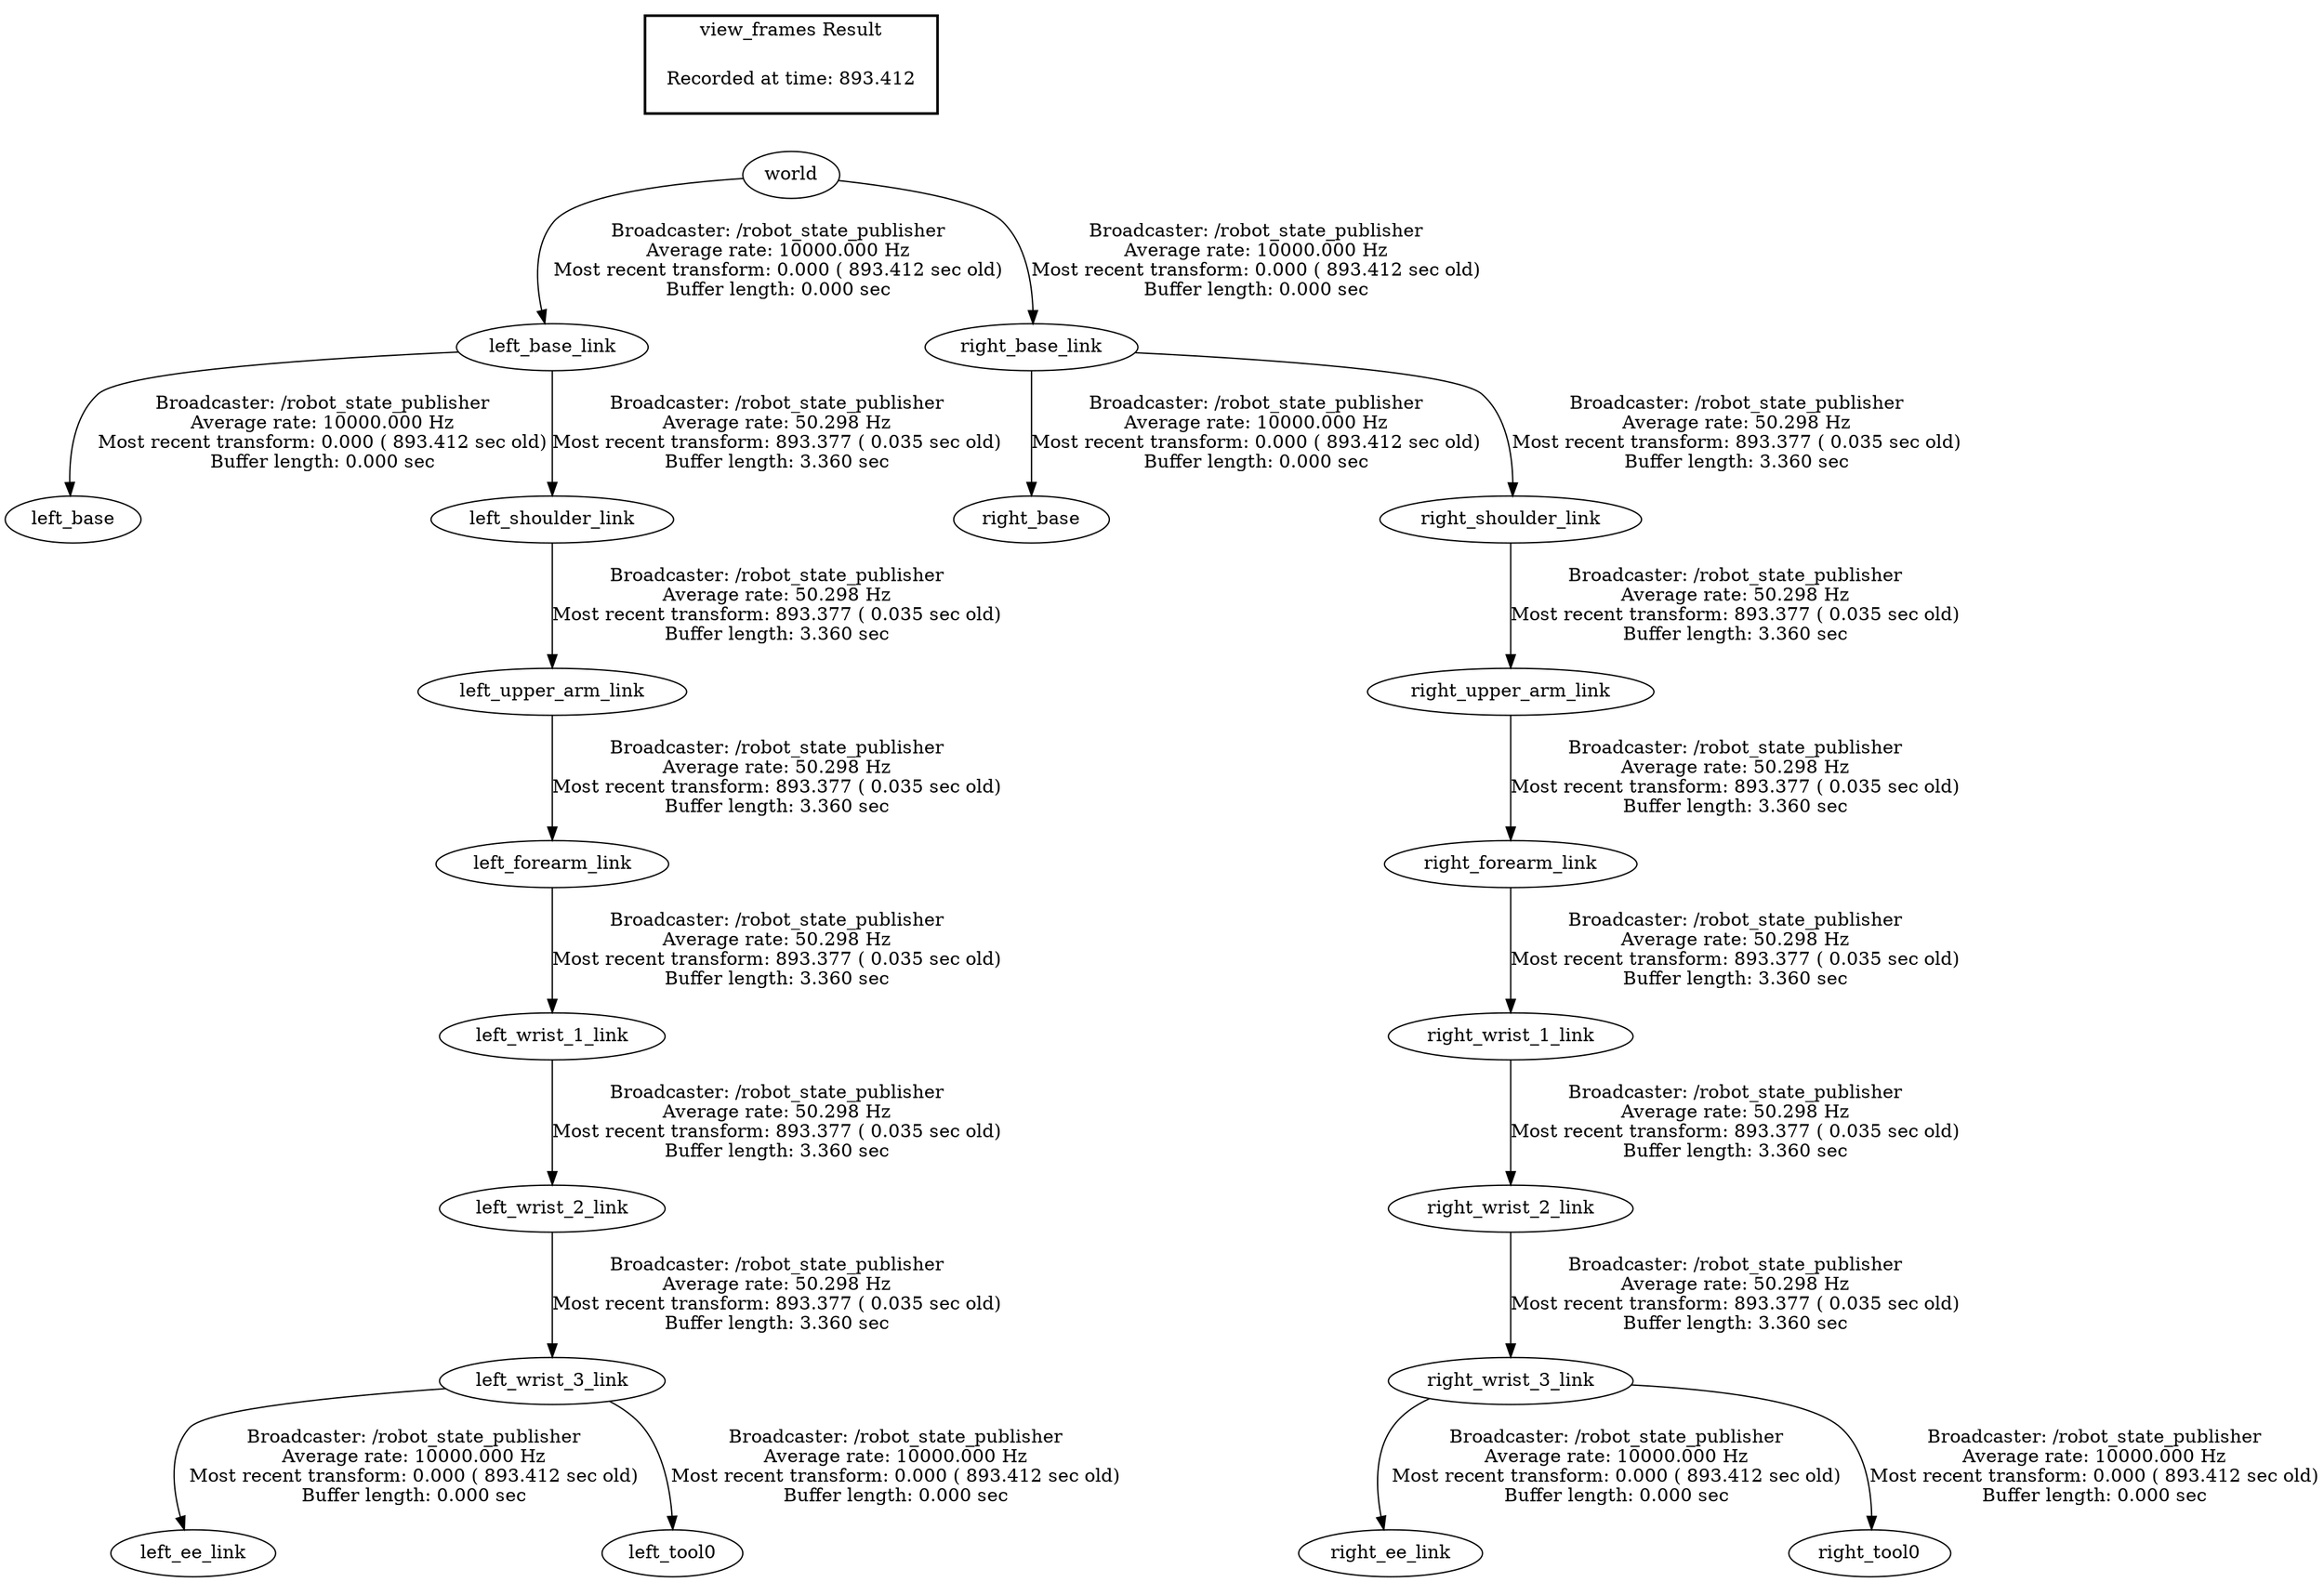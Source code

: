 digraph G {
"left_base_link" -> "left_base"[label="Broadcaster: /robot_state_publisher\nAverage rate: 10000.000 Hz\nMost recent transform: 0.000 ( 893.412 sec old)\nBuffer length: 0.000 sec\n"];
"world" -> "left_base_link"[label="Broadcaster: /robot_state_publisher\nAverage rate: 10000.000 Hz\nMost recent transform: 0.000 ( 893.412 sec old)\nBuffer length: 0.000 sec\n"];
"left_wrist_3_link" -> "left_ee_link"[label="Broadcaster: /robot_state_publisher\nAverage rate: 10000.000 Hz\nMost recent transform: 0.000 ( 893.412 sec old)\nBuffer length: 0.000 sec\n"];
"left_wrist_2_link" -> "left_wrist_3_link"[label="Broadcaster: /robot_state_publisher\nAverage rate: 50.298 Hz\nMost recent transform: 893.377 ( 0.035 sec old)\nBuffer length: 3.360 sec\n"];
"left_wrist_3_link" -> "left_tool0"[label="Broadcaster: /robot_state_publisher\nAverage rate: 10000.000 Hz\nMost recent transform: 0.000 ( 893.412 sec old)\nBuffer length: 0.000 sec\n"];
"right_base_link" -> "right_base"[label="Broadcaster: /robot_state_publisher\nAverage rate: 10000.000 Hz\nMost recent transform: 0.000 ( 893.412 sec old)\nBuffer length: 0.000 sec\n"];
"world" -> "right_base_link"[label="Broadcaster: /robot_state_publisher\nAverage rate: 10000.000 Hz\nMost recent transform: 0.000 ( 893.412 sec old)\nBuffer length: 0.000 sec\n"];
"right_wrist_3_link" -> "right_ee_link"[label="Broadcaster: /robot_state_publisher\nAverage rate: 10000.000 Hz\nMost recent transform: 0.000 ( 893.412 sec old)\nBuffer length: 0.000 sec\n"];
"right_wrist_2_link" -> "right_wrist_3_link"[label="Broadcaster: /robot_state_publisher\nAverage rate: 50.298 Hz\nMost recent transform: 893.377 ( 0.035 sec old)\nBuffer length: 3.360 sec\n"];
"right_wrist_3_link" -> "right_tool0"[label="Broadcaster: /robot_state_publisher\nAverage rate: 10000.000 Hz\nMost recent transform: 0.000 ( 893.412 sec old)\nBuffer length: 0.000 sec\n"];
"left_upper_arm_link" -> "left_forearm_link"[label="Broadcaster: /robot_state_publisher\nAverage rate: 50.298 Hz\nMost recent transform: 893.377 ( 0.035 sec old)\nBuffer length: 3.360 sec\n"];
"left_shoulder_link" -> "left_upper_arm_link"[label="Broadcaster: /robot_state_publisher\nAverage rate: 50.298 Hz\nMost recent transform: 893.377 ( 0.035 sec old)\nBuffer length: 3.360 sec\n"];
"left_base_link" -> "left_shoulder_link"[label="Broadcaster: /robot_state_publisher\nAverage rate: 50.298 Hz\nMost recent transform: 893.377 ( 0.035 sec old)\nBuffer length: 3.360 sec\n"];
"left_forearm_link" -> "left_wrist_1_link"[label="Broadcaster: /robot_state_publisher\nAverage rate: 50.298 Hz\nMost recent transform: 893.377 ( 0.035 sec old)\nBuffer length: 3.360 sec\n"];
"left_wrist_1_link" -> "left_wrist_2_link"[label="Broadcaster: /robot_state_publisher\nAverage rate: 50.298 Hz\nMost recent transform: 893.377 ( 0.035 sec old)\nBuffer length: 3.360 sec\n"];
"right_upper_arm_link" -> "right_forearm_link"[label="Broadcaster: /robot_state_publisher\nAverage rate: 50.298 Hz\nMost recent transform: 893.377 ( 0.035 sec old)\nBuffer length: 3.360 sec\n"];
"right_shoulder_link" -> "right_upper_arm_link"[label="Broadcaster: /robot_state_publisher\nAverage rate: 50.298 Hz\nMost recent transform: 893.377 ( 0.035 sec old)\nBuffer length: 3.360 sec\n"];
"right_base_link" -> "right_shoulder_link"[label="Broadcaster: /robot_state_publisher\nAverage rate: 50.298 Hz\nMost recent transform: 893.377 ( 0.035 sec old)\nBuffer length: 3.360 sec\n"];
"right_forearm_link" -> "right_wrist_1_link"[label="Broadcaster: /robot_state_publisher\nAverage rate: 50.298 Hz\nMost recent transform: 893.377 ( 0.035 sec old)\nBuffer length: 3.360 sec\n"];
"right_wrist_1_link" -> "right_wrist_2_link"[label="Broadcaster: /robot_state_publisher\nAverage rate: 50.298 Hz\nMost recent transform: 893.377 ( 0.035 sec old)\nBuffer length: 3.360 sec\n"];
edge [style=invis];
 subgraph cluster_legend { style=bold; color=black; label ="view_frames Result";
"Recorded at time: 893.412"[ shape=plaintext ] ;
 }->"world";
}